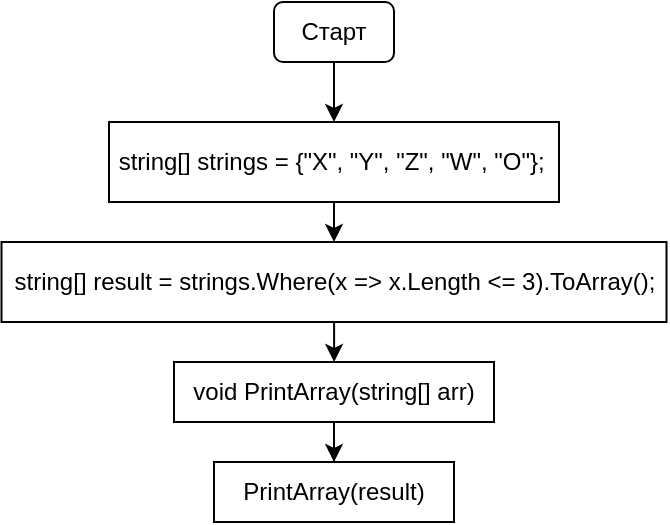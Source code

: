 <mxfile version="21.7.5" type="device">
  <diagram id="C5RBs43oDa-KdzZeNtuy" name="Page-1">
    <mxGraphModel dx="744" dy="386" grid="1" gridSize="10" guides="1" tooltips="1" connect="1" arrows="1" fold="1" page="1" pageScale="1" pageWidth="827" pageHeight="1169" math="0" shadow="0">
      <root>
        <mxCell id="WIyWlLk6GJQsqaUBKTNV-0" />
        <mxCell id="WIyWlLk6GJQsqaUBKTNV-1" parent="WIyWlLk6GJQsqaUBKTNV-0" />
        <mxCell id="4TtFAJfxPkDFNgb-mWvu-3" value="" style="edgeStyle=orthogonalEdgeStyle;rounded=0;orthogonalLoop=1;jettySize=auto;html=1;" edge="1" parent="WIyWlLk6GJQsqaUBKTNV-1" source="4TtFAJfxPkDFNgb-mWvu-1" target="4TtFAJfxPkDFNgb-mWvu-2">
          <mxGeometry relative="1" as="geometry" />
        </mxCell>
        <mxCell id="4TtFAJfxPkDFNgb-mWvu-1" value="Старт" style="rounded=1;whiteSpace=wrap;html=1;" vertex="1" parent="WIyWlLk6GJQsqaUBKTNV-1">
          <mxGeometry x="140" y="80" width="60" height="30" as="geometry" />
        </mxCell>
        <mxCell id="4TtFAJfxPkDFNgb-mWvu-5" value="" style="edgeStyle=orthogonalEdgeStyle;rounded=0;orthogonalLoop=1;jettySize=auto;html=1;" edge="1" parent="WIyWlLk6GJQsqaUBKTNV-1" source="4TtFAJfxPkDFNgb-mWvu-2" target="4TtFAJfxPkDFNgb-mWvu-4">
          <mxGeometry relative="1" as="geometry" />
        </mxCell>
        <mxCell id="4TtFAJfxPkDFNgb-mWvu-2" value="string[] strings = {&quot;X&quot;, &quot;Y&quot;, &quot;Z&quot;, &quot;W&quot;, &quot;O&quot;};&amp;nbsp;" style="rounded=0;whiteSpace=wrap;html=1;" vertex="1" parent="WIyWlLk6GJQsqaUBKTNV-1">
          <mxGeometry x="57.5" y="140" width="225" height="40" as="geometry" />
        </mxCell>
        <mxCell id="4TtFAJfxPkDFNgb-mWvu-7" value="" style="edgeStyle=orthogonalEdgeStyle;rounded=0;orthogonalLoop=1;jettySize=auto;html=1;" edge="1" parent="WIyWlLk6GJQsqaUBKTNV-1" source="4TtFAJfxPkDFNgb-mWvu-4" target="4TtFAJfxPkDFNgb-mWvu-6">
          <mxGeometry relative="1" as="geometry" />
        </mxCell>
        <mxCell id="4TtFAJfxPkDFNgb-mWvu-4" value="string[] result = strings.Where(x =&amp;gt; x.Length &amp;lt;= 3).ToArray();" style="rounded=0;whiteSpace=wrap;html=1;" vertex="1" parent="WIyWlLk6GJQsqaUBKTNV-1">
          <mxGeometry x="3.75" y="200" width="332.5" height="40" as="geometry" />
        </mxCell>
        <mxCell id="4TtFAJfxPkDFNgb-mWvu-9" value="" style="edgeStyle=orthogonalEdgeStyle;rounded=0;orthogonalLoop=1;jettySize=auto;html=1;" edge="1" parent="WIyWlLk6GJQsqaUBKTNV-1" source="4TtFAJfxPkDFNgb-mWvu-6" target="4TtFAJfxPkDFNgb-mWvu-8">
          <mxGeometry relative="1" as="geometry" />
        </mxCell>
        <mxCell id="4TtFAJfxPkDFNgb-mWvu-6" value="void PrintArray(string[] arr)" style="rounded=0;whiteSpace=wrap;html=1;" vertex="1" parent="WIyWlLk6GJQsqaUBKTNV-1">
          <mxGeometry x="90" y="260" width="160" height="30" as="geometry" />
        </mxCell>
        <mxCell id="4TtFAJfxPkDFNgb-mWvu-8" value="PrintArray(result)" style="rounded=0;whiteSpace=wrap;html=1;" vertex="1" parent="WIyWlLk6GJQsqaUBKTNV-1">
          <mxGeometry x="110" y="310" width="120" height="30" as="geometry" />
        </mxCell>
      </root>
    </mxGraphModel>
  </diagram>
</mxfile>
